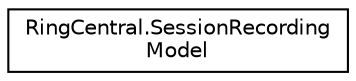 digraph "Graphical Class Hierarchy"
{
 // LATEX_PDF_SIZE
  edge [fontname="Helvetica",fontsize="10",labelfontname="Helvetica",labelfontsize="10"];
  node [fontname="Helvetica",fontsize="10",shape=record];
  rankdir="LR";
  Node0 [label="RingCentral.SessionRecording\lModel",height=0.2,width=0.4,color="black", fillcolor="white", style="filled",URL="$classRingCentral_1_1SessionRecordingModel.html",tooltip=" "];
}
